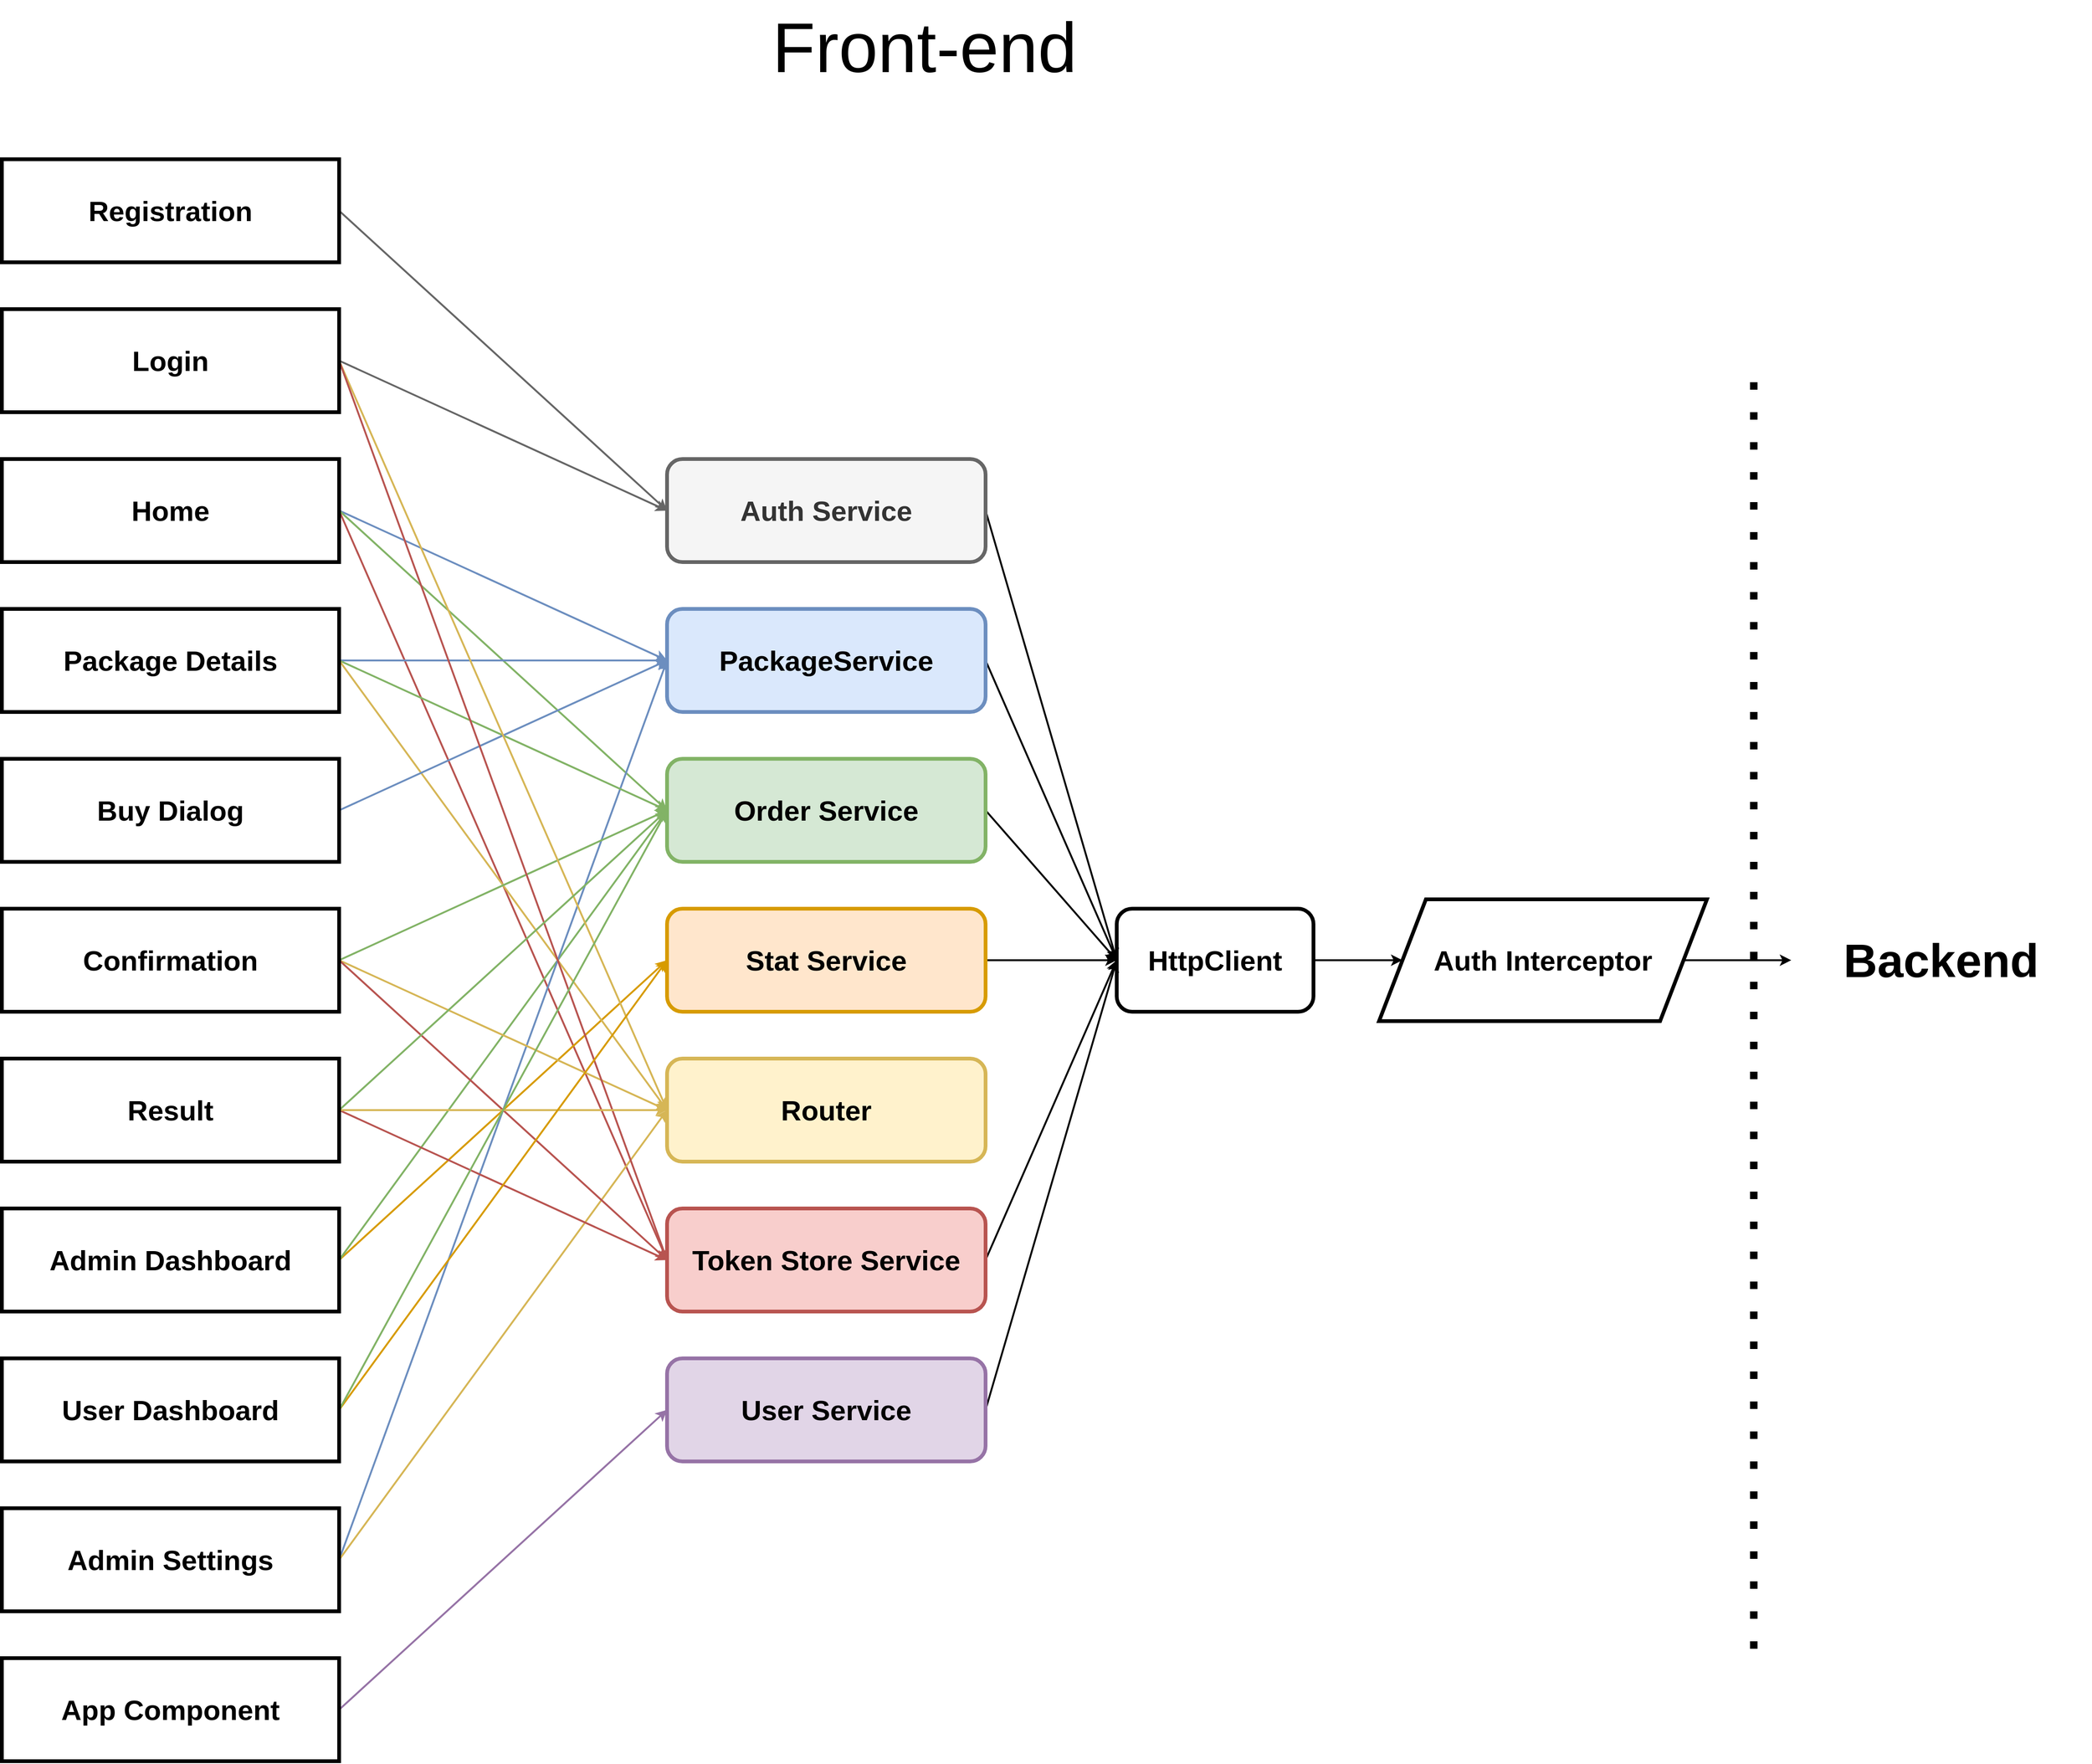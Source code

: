<mxfile version="16.5.1" type="device"><diagram name="Page-1" id="5f0bae14-7c28-e335-631c-24af17079c00"><mxGraphModel dx="-82" dy="190" grid="1" gridSize="10" guides="1" tooltips="1" connect="1" arrows="1" fold="1" page="1" pageScale="1" pageWidth="100" pageHeight="100" background="none" math="0" shadow="0"><root><mxCell id="0"/><mxCell id="1" parent="0"/><mxCell id="dNjS9jND7ynpp3Rg8CLn-3" value="&lt;font style=&quot;font-size: 75px&quot;&gt;Front-end&lt;/font&gt;" style="text;html=1;strokeColor=none;fillColor=none;align=center;verticalAlign=middle;whiteSpace=wrap;rounded=0;strokeWidth=4;" parent="1" vertex="1"><mxGeometry x="1870" y="520" width="550" height="100" as="geometry"/></mxCell><mxCell id="dNjS9jND7ynpp3Rg8CLn-59" style="rounded=0;orthogonalLoop=1;jettySize=auto;html=1;exitX=1;exitY=0.5;exitDx=0;exitDy=0;entryX=0;entryY=0.5;entryDx=0;entryDy=0;fontSize=50;strokeWidth=2;fillColor=#dae8fc;strokeColor=#6c8ebf;fontStyle=1" parent="1" source="dNjS9jND7ynpp3Rg8CLn-10" target="dNjS9jND7ynpp3Rg8CLn-28" edge="1"><mxGeometry relative="1" as="geometry"/></mxCell><mxCell id="dNjS9jND7ynpp3Rg8CLn-73" style="rounded=0;orthogonalLoop=1;jettySize=auto;html=1;exitX=1;exitY=0.5;exitDx=0;exitDy=0;entryX=0;entryY=0.5;entryDx=0;entryDy=0;fontSize=50;strokeWidth=2;fillColor=#f8cecc;strokeColor=#b85450;fontStyle=1" parent="1" source="dNjS9jND7ynpp3Rg8CLn-10" target="dNjS9jND7ynpp3Rg8CLn-31" edge="1"><mxGeometry relative="1" as="geometry"/></mxCell><mxCell id="dNjS9jND7ynpp3Rg8CLn-84" style="rounded=0;orthogonalLoop=1;jettySize=auto;html=1;exitX=1;exitY=0.5;exitDx=0;exitDy=0;entryX=0;entryY=0.5;entryDx=0;entryDy=0;fontSize=50;strokeWidth=2;fillColor=#d5e8d4;strokeColor=#82b366;fontStyle=1" parent="1" source="dNjS9jND7ynpp3Rg8CLn-10" target="dNjS9jND7ynpp3Rg8CLn-29" edge="1"><mxGeometry relative="1" as="geometry"/></mxCell><mxCell id="dNjS9jND7ynpp3Rg8CLn-10" value="Home" style="rounded=0;whiteSpace=wrap;html=1;fontSize=30;fillColor=none;fontStyle=1;strokeWidth=4;" parent="1" vertex="1"><mxGeometry x="1160" y="1010" width="360" height="110" as="geometry"/></mxCell><mxCell id="dNjS9jND7ynpp3Rg8CLn-78" style="rounded=0;orthogonalLoop=1;jettySize=auto;html=1;exitX=1;exitY=0.5;exitDx=0;exitDy=0;entryX=0;entryY=0.5;entryDx=0;entryDy=0;fontSize=50;strokeWidth=2;fillColor=#ffe6cc;strokeColor=#d79b00;fontStyle=1" parent="1" source="dNjS9jND7ynpp3Rg8CLn-11" target="dNjS9jND7ynpp3Rg8CLn-30" edge="1"><mxGeometry relative="1" as="geometry"/></mxCell><mxCell id="dNjS9jND7ynpp3Rg8CLn-79" style="rounded=0;orthogonalLoop=1;jettySize=auto;html=1;exitX=1;exitY=0.5;exitDx=0;exitDy=0;entryX=0;entryY=0.5;entryDx=0;entryDy=0;fontSize=50;strokeWidth=2;fillColor=#d5e8d4;strokeColor=#82b366;fontStyle=1" parent="1" source="dNjS9jND7ynpp3Rg8CLn-11" target="dNjS9jND7ynpp3Rg8CLn-29" edge="1"><mxGeometry relative="1" as="geometry"/></mxCell><mxCell id="dNjS9jND7ynpp3Rg8CLn-11" value="Admin Dashboard" style="rounded=0;whiteSpace=wrap;html=1;fontSize=30;fillColor=none;fontStyle=1;strokeWidth=4;" parent="1" vertex="1"><mxGeometry x="1160" y="1810" width="360" height="110" as="geometry"/></mxCell><mxCell id="dNjS9jND7ynpp3Rg8CLn-57" style="rounded=0;orthogonalLoop=1;jettySize=auto;html=1;exitX=1;exitY=0.5;exitDx=0;exitDy=0;entryX=0;entryY=0.5;entryDx=0;entryDy=0;fontSize=50;strokeWidth=2;fillColor=#dae8fc;strokeColor=#6c8ebf;fontStyle=1" parent="1" source="dNjS9jND7ynpp3Rg8CLn-12" target="dNjS9jND7ynpp3Rg8CLn-28" edge="1"><mxGeometry relative="1" as="geometry"/></mxCell><mxCell id="dNjS9jND7ynpp3Rg8CLn-77" style="rounded=0;orthogonalLoop=1;jettySize=auto;html=1;exitX=1;exitY=0.5;exitDx=0;exitDy=0;entryX=0;entryY=0.5;entryDx=0;entryDy=0;fontSize=50;strokeWidth=2;fillColor=#fff2cc;strokeColor=#d6b656;fontStyle=1" parent="1" source="dNjS9jND7ynpp3Rg8CLn-12" target="dNjS9jND7ynpp3Rg8CLn-63" edge="1"><mxGeometry relative="1" as="geometry"/></mxCell><mxCell id="dNjS9jND7ynpp3Rg8CLn-12" value="Admin Settings" style="rounded=0;whiteSpace=wrap;html=1;fontSize=30;fillColor=none;fontStyle=1;strokeWidth=4;" parent="1" vertex="1"><mxGeometry x="1160" y="2130" width="360" height="110" as="geometry"/></mxCell><mxCell id="dNjS9jND7ynpp3Rg8CLn-58" style="rounded=0;orthogonalLoop=1;jettySize=auto;html=1;exitX=1;exitY=0.5;exitDx=0;exitDy=0;entryX=0;entryY=0.5;entryDx=0;entryDy=0;fontSize=50;strokeWidth=2;fillColor=#dae8fc;strokeColor=#6c8ebf;fontStyle=1" parent="1" source="dNjS9jND7ynpp3Rg8CLn-13" target="dNjS9jND7ynpp3Rg8CLn-28" edge="1"><mxGeometry relative="1" as="geometry"/></mxCell><mxCell id="dNjS9jND7ynpp3Rg8CLn-66" style="rounded=0;orthogonalLoop=1;jettySize=auto;html=1;exitX=1;exitY=0.5;exitDx=0;exitDy=0;entryX=0;entryY=0.5;entryDx=0;entryDy=0;fontSize=50;strokeWidth=2;fillColor=#d5e8d4;strokeColor=#82b366;fontStyle=1" parent="1" source="dNjS9jND7ynpp3Rg8CLn-13" target="dNjS9jND7ynpp3Rg8CLn-29" edge="1"><mxGeometry relative="1" as="geometry"/></mxCell><mxCell id="dNjS9jND7ynpp3Rg8CLn-67" style="rounded=0;orthogonalLoop=1;jettySize=auto;html=1;exitX=1;exitY=0.5;exitDx=0;exitDy=0;entryX=0;entryY=0.5;entryDx=0;entryDy=0;fontSize=50;strokeWidth=2;fillColor=#fff2cc;strokeColor=#d6b656;fontStyle=1" parent="1" source="dNjS9jND7ynpp3Rg8CLn-13" target="dNjS9jND7ynpp3Rg8CLn-63" edge="1"><mxGeometry relative="1" as="geometry"/></mxCell><mxCell id="dNjS9jND7ynpp3Rg8CLn-13" value="Package Details" style="rounded=0;whiteSpace=wrap;html=1;fontSize=30;fillColor=none;fontStyle=1;strokeWidth=4;" parent="1" vertex="1"><mxGeometry x="1160" y="1170" width="360" height="110" as="geometry"/></mxCell><mxCell id="dNjS9jND7ynpp3Rg8CLn-74" style="rounded=0;orthogonalLoop=1;jettySize=auto;html=1;exitX=1;exitY=0.5;exitDx=0;exitDy=0;entryX=0;entryY=0.5;entryDx=0;entryDy=0;fontSize=50;strokeWidth=2;fillColor=#fff2cc;strokeColor=#d6b656;fontStyle=1" parent="1" source="dNjS9jND7ynpp3Rg8CLn-14" target="dNjS9jND7ynpp3Rg8CLn-63" edge="1"><mxGeometry relative="1" as="geometry"/></mxCell><mxCell id="dNjS9jND7ynpp3Rg8CLn-75" style="rounded=0;orthogonalLoop=1;jettySize=auto;html=1;exitX=1;exitY=0.5;exitDx=0;exitDy=0;entryX=0;entryY=0.5;entryDx=0;entryDy=0;fontSize=50;strokeWidth=2;fillColor=#d5e8d4;strokeColor=#82b366;fontStyle=1" parent="1" source="dNjS9jND7ynpp3Rg8CLn-14" target="dNjS9jND7ynpp3Rg8CLn-29" edge="1"><mxGeometry relative="1" as="geometry"/></mxCell><mxCell id="dNjS9jND7ynpp3Rg8CLn-76" style="rounded=0;orthogonalLoop=1;jettySize=auto;html=1;exitX=1;exitY=0.5;exitDx=0;exitDy=0;entryX=0;entryY=0.5;entryDx=0;entryDy=0;fontSize=50;strokeWidth=2;fillColor=#f8cecc;strokeColor=#b85450;fontStyle=1" parent="1" source="dNjS9jND7ynpp3Rg8CLn-14" target="dNjS9jND7ynpp3Rg8CLn-31" edge="1"><mxGeometry relative="1" as="geometry"/></mxCell><mxCell id="dNjS9jND7ynpp3Rg8CLn-14" value="Confirmation" style="rounded=0;whiteSpace=wrap;html=1;fontSize=30;fillColor=none;fontStyle=1;strokeWidth=4;" parent="1" vertex="1"><mxGeometry x="1160" y="1490" width="360" height="110" as="geometry"/></mxCell><mxCell id="dNjS9jND7ynpp3Rg8CLn-60" style="rounded=0;orthogonalLoop=1;jettySize=auto;html=1;exitX=1;exitY=0.5;exitDx=0;exitDy=0;entryX=0;entryY=0.5;entryDx=0;entryDy=0;fontSize=50;strokeWidth=2;fillColor=#dae8fc;strokeColor=#6c8ebf;fontStyle=1" parent="1" source="dNjS9jND7ynpp3Rg8CLn-15" target="dNjS9jND7ynpp3Rg8CLn-28" edge="1"><mxGeometry relative="1" as="geometry"/></mxCell><mxCell id="dNjS9jND7ynpp3Rg8CLn-15" value="Buy Dialog" style="rounded=0;whiteSpace=wrap;html=1;fontSize=30;fillColor=none;fontStyle=1;strokeWidth=4;" parent="1" vertex="1"><mxGeometry x="1160" y="1330" width="360" height="110" as="geometry"/></mxCell><mxCell id="dNjS9jND7ynpp3Rg8CLn-50" style="rounded=0;orthogonalLoop=1;jettySize=auto;html=1;exitX=1;exitY=0.5;exitDx=0;exitDy=0;entryX=0;entryY=0.5;entryDx=0;entryDy=0;fontSize=50;strokeWidth=2;fillColor=#f5f5f5;strokeColor=#666666;fontStyle=1" parent="1" source="dNjS9jND7ynpp3Rg8CLn-16" target="dNjS9jND7ynpp3Rg8CLn-26" edge="1"><mxGeometry relative="1" as="geometry"/></mxCell><mxCell id="dNjS9jND7ynpp3Rg8CLn-69" style="rounded=0;orthogonalLoop=1;jettySize=auto;html=1;exitX=1;exitY=0.5;exitDx=0;exitDy=0;entryX=0;entryY=0.5;entryDx=0;entryDy=0;fontSize=50;strokeWidth=2;fillColor=#fff2cc;strokeColor=#d6b656;fontStyle=1" parent="1" source="dNjS9jND7ynpp3Rg8CLn-16" target="dNjS9jND7ynpp3Rg8CLn-63" edge="1"><mxGeometry relative="1" as="geometry"/></mxCell><mxCell id="dNjS9jND7ynpp3Rg8CLn-70" style="rounded=0;orthogonalLoop=1;jettySize=auto;html=1;exitX=1;exitY=0.5;exitDx=0;exitDy=0;entryX=0;entryY=0.5;entryDx=0;entryDy=0;fontSize=50;strokeWidth=2;fillColor=#f8cecc;strokeColor=#b85450;fontStyle=1" parent="1" source="dNjS9jND7ynpp3Rg8CLn-16" target="dNjS9jND7ynpp3Rg8CLn-31" edge="1"><mxGeometry relative="1" as="geometry"/></mxCell><mxCell id="dNjS9jND7ynpp3Rg8CLn-16" value="Login" style="rounded=0;whiteSpace=wrap;html=1;fontSize=30;fillColor=none;fontStyle=1;strokeWidth=4;" parent="1" vertex="1"><mxGeometry x="1160" y="850" width="360" height="110" as="geometry"/></mxCell><mxCell id="dNjS9jND7ynpp3Rg8CLn-52" style="rounded=0;orthogonalLoop=1;jettySize=auto;html=1;exitX=1;exitY=0.5;exitDx=0;exitDy=0;entryX=0;entryY=0.5;entryDx=0;entryDy=0;fontSize=50;strokeWidth=2;fillColor=#f5f5f5;strokeColor=#666666;fontStyle=1" parent="1" source="dNjS9jND7ynpp3Rg8CLn-17" target="dNjS9jND7ynpp3Rg8CLn-26" edge="1"><mxGeometry relative="1" as="geometry"/></mxCell><mxCell id="dNjS9jND7ynpp3Rg8CLn-17" value="&lt;span&gt;Registration&lt;/span&gt;" style="rounded=0;whiteSpace=wrap;html=1;fontSize=30;fillColor=none;fontStyle=1;strokeWidth=4;" parent="1" vertex="1"><mxGeometry x="1160" y="690" width="360" height="110" as="geometry"/></mxCell><mxCell id="dNjS9jND7ynpp3Rg8CLn-61" style="rounded=0;orthogonalLoop=1;jettySize=auto;html=1;exitX=1;exitY=0.5;exitDx=0;exitDy=0;entryX=0;entryY=0.5;entryDx=0;entryDy=0;fontSize=50;strokeWidth=2;fillColor=#f8cecc;strokeColor=#b85450;fontStyle=1" parent="1" source="dNjS9jND7ynpp3Rg8CLn-18" target="dNjS9jND7ynpp3Rg8CLn-31" edge="1"><mxGeometry relative="1" as="geometry"/></mxCell><mxCell id="dNjS9jND7ynpp3Rg8CLn-64" style="rounded=0;orthogonalLoop=1;jettySize=auto;html=1;exitX=1;exitY=0.5;exitDx=0;exitDy=0;entryX=0;entryY=0.5;entryDx=0;entryDy=0;fontSize=50;strokeWidth=2;fillColor=#fff2cc;strokeColor=#d6b656;fontStyle=1" parent="1" source="dNjS9jND7ynpp3Rg8CLn-18" target="dNjS9jND7ynpp3Rg8CLn-63" edge="1"><mxGeometry relative="1" as="geometry"/></mxCell><mxCell id="dNjS9jND7ynpp3Rg8CLn-65" style="rounded=0;orthogonalLoop=1;jettySize=auto;html=1;exitX=1;exitY=0.5;exitDx=0;exitDy=0;entryX=0;entryY=0.5;entryDx=0;entryDy=0;fontSize=50;strokeWidth=2;fillColor=#d5e8d4;strokeColor=#82b366;fontStyle=1" parent="1" source="dNjS9jND7ynpp3Rg8CLn-18" target="dNjS9jND7ynpp3Rg8CLn-29" edge="1"><mxGeometry relative="1" as="geometry"/></mxCell><mxCell id="dNjS9jND7ynpp3Rg8CLn-18" value="Result" style="rounded=0;whiteSpace=wrap;html=1;fontSize=30;fillColor=none;fontStyle=1;strokeWidth=4;" parent="1" vertex="1"><mxGeometry x="1160" y="1650" width="360" height="110" as="geometry"/></mxCell><mxCell id="dNjS9jND7ynpp3Rg8CLn-82" style="rounded=0;orthogonalLoop=1;jettySize=auto;html=1;exitX=1;exitY=0.5;exitDx=0;exitDy=0;entryX=0;entryY=0.5;entryDx=0;entryDy=0;fontSize=50;strokeWidth=2;fillColor=#ffe6cc;strokeColor=#d79b00;fontStyle=1" parent="1" source="dNjS9jND7ynpp3Rg8CLn-20" target="dNjS9jND7ynpp3Rg8CLn-30" edge="1"><mxGeometry relative="1" as="geometry"/></mxCell><mxCell id="dNjS9jND7ynpp3Rg8CLn-83" style="rounded=0;orthogonalLoop=1;jettySize=auto;html=1;exitX=1;exitY=0.5;exitDx=0;exitDy=0;entryX=0;entryY=0.5;entryDx=0;entryDy=0;fontSize=50;strokeWidth=2;fillColor=#d5e8d4;strokeColor=#82b366;fontStyle=1" parent="1" source="dNjS9jND7ynpp3Rg8CLn-20" target="dNjS9jND7ynpp3Rg8CLn-29" edge="1"><mxGeometry relative="1" as="geometry"/></mxCell><mxCell id="dNjS9jND7ynpp3Rg8CLn-20" value="User Dashboard" style="rounded=0;whiteSpace=wrap;html=1;fontSize=30;fillColor=none;fontStyle=1;strokeWidth=4;" parent="1" vertex="1"><mxGeometry x="1160" y="1970" width="360" height="110" as="geometry"/></mxCell><mxCell id="dNjS9jND7ynpp3Rg8CLn-91" style="rounded=0;orthogonalLoop=1;jettySize=auto;html=1;exitX=1;exitY=0.5;exitDx=0;exitDy=0;entryX=0;entryY=0.5;entryDx=0;entryDy=0;fontSize=50;strokeWidth=2;fontStyle=1" parent="1" source="dNjS9jND7ynpp3Rg8CLn-26" target="dNjS9jND7ynpp3Rg8CLn-34" edge="1"><mxGeometry relative="1" as="geometry"/></mxCell><mxCell id="dNjS9jND7ynpp3Rg8CLn-26" value="Auth Service" style="rounded=1;whiteSpace=wrap;html=1;fontSize=30;fillColor=#f5f5f5;strokeColor=#666666;fontColor=#333333;fontStyle=1;strokeWidth=4;" parent="1" vertex="1"><mxGeometry x="1870" y="1010" width="340" height="110" as="geometry"/></mxCell><mxCell id="dNjS9jND7ynpp3Rg8CLn-92" style="edgeStyle=none;rounded=0;orthogonalLoop=1;jettySize=auto;html=1;exitX=1;exitY=0.5;exitDx=0;exitDy=0;entryX=0;entryY=0.5;entryDx=0;entryDy=0;fontSize=50;strokeWidth=2;fontStyle=1" parent="1" source="dNjS9jND7ynpp3Rg8CLn-28" target="dNjS9jND7ynpp3Rg8CLn-34" edge="1"><mxGeometry relative="1" as="geometry"/></mxCell><mxCell id="dNjS9jND7ynpp3Rg8CLn-28" value="PackageService" style="rounded=1;whiteSpace=wrap;html=1;fontSize=30;fillColor=#dae8fc;strokeColor=#6c8ebf;fontStyle=1;strokeWidth=4;" parent="1" vertex="1"><mxGeometry x="1870" y="1170" width="340" height="110" as="geometry"/></mxCell><mxCell id="dNjS9jND7ynpp3Rg8CLn-93" style="edgeStyle=none;rounded=0;orthogonalLoop=1;jettySize=auto;html=1;exitX=1;exitY=0.5;exitDx=0;exitDy=0;entryX=0;entryY=0.5;entryDx=0;entryDy=0;fontSize=50;strokeWidth=2;fontStyle=1" parent="1" source="dNjS9jND7ynpp3Rg8CLn-29" target="dNjS9jND7ynpp3Rg8CLn-34" edge="1"><mxGeometry relative="1" as="geometry"/></mxCell><mxCell id="dNjS9jND7ynpp3Rg8CLn-29" value="Order Service" style="rounded=1;whiteSpace=wrap;html=1;fontSize=30;fillColor=#d5e8d4;strokeColor=#82b366;fontStyle=1;strokeWidth=4;" parent="1" vertex="1"><mxGeometry x="1870" y="1330" width="340" height="110" as="geometry"/></mxCell><mxCell id="dNjS9jND7ynpp3Rg8CLn-94" style="edgeStyle=none;rounded=0;orthogonalLoop=1;jettySize=auto;html=1;exitX=1;exitY=0.5;exitDx=0;exitDy=0;entryX=0;entryY=0.5;entryDx=0;entryDy=0;fontSize=50;strokeWidth=2;fontStyle=1" parent="1" source="dNjS9jND7ynpp3Rg8CLn-30" target="dNjS9jND7ynpp3Rg8CLn-34" edge="1"><mxGeometry relative="1" as="geometry"/></mxCell><mxCell id="dNjS9jND7ynpp3Rg8CLn-30" value="Stat Service" style="rounded=1;whiteSpace=wrap;html=1;fontSize=30;fillColor=#ffe6cc;strokeColor=#d79b00;fontStyle=1;strokeWidth=4;" parent="1" vertex="1"><mxGeometry x="1870" y="1490" width="340" height="110" as="geometry"/></mxCell><mxCell id="dNjS9jND7ynpp3Rg8CLn-95" style="edgeStyle=none;rounded=0;orthogonalLoop=1;jettySize=auto;html=1;exitX=1;exitY=0.5;exitDx=0;exitDy=0;entryX=0;entryY=0.5;entryDx=0;entryDy=0;fontSize=50;strokeWidth=2;fontStyle=1" parent="1" source="dNjS9jND7ynpp3Rg8CLn-31" target="dNjS9jND7ynpp3Rg8CLn-34" edge="1"><mxGeometry relative="1" as="geometry"/></mxCell><mxCell id="dNjS9jND7ynpp3Rg8CLn-31" value="Token Store Service" style="rounded=1;whiteSpace=wrap;html=1;fontSize=30;fillColor=#f8cecc;strokeColor=#b85450;fontStyle=1;strokeWidth=4;" parent="1" vertex="1"><mxGeometry x="1870" y="1810" width="340" height="110" as="geometry"/></mxCell><mxCell id="dNjS9jND7ynpp3Rg8CLn-96" style="edgeStyle=none;rounded=0;orthogonalLoop=1;jettySize=auto;html=1;exitX=1;exitY=0.5;exitDx=0;exitDy=0;entryX=0;entryY=0.5;entryDx=0;entryDy=0;fontSize=50;strokeWidth=2;fontStyle=1" parent="1" source="dNjS9jND7ynpp3Rg8CLn-32" target="dNjS9jND7ynpp3Rg8CLn-34" edge="1"><mxGeometry relative="1" as="geometry"/></mxCell><mxCell id="dNjS9jND7ynpp3Rg8CLn-32" value="User Service" style="rounded=1;whiteSpace=wrap;html=1;fontSize=30;fillColor=#e1d5e7;strokeColor=#9673a6;fontStyle=1;strokeWidth=4;" parent="1" vertex="1"><mxGeometry x="1870" y="1970" width="340" height="110" as="geometry"/></mxCell><mxCell id="dNjS9jND7ynpp3Rg8CLn-47" style="edgeStyle=orthogonalEdgeStyle;rounded=0;orthogonalLoop=1;jettySize=auto;html=1;exitX=1;exitY=0.5;exitDx=0;exitDy=0;entryX=0;entryY=0.5;entryDx=0;entryDy=0;fontSize=30;strokeWidth=2;fontStyle=1" parent="1" source="dNjS9jND7ynpp3Rg8CLn-34" target="dNjS9jND7ynpp3Rg8CLn-35" edge="1"><mxGeometry relative="1" as="geometry"/></mxCell><mxCell id="dNjS9jND7ynpp3Rg8CLn-34" value="HttpClient" style="rounded=1;whiteSpace=wrap;html=1;fontSize=30;fillColor=none;fontStyle=1;strokeWidth=4;" parent="1" vertex="1"><mxGeometry x="2350" y="1490" width="210" height="110" as="geometry"/></mxCell><mxCell id="dNjS9jND7ynpp3Rg8CLn-85" style="rounded=0;orthogonalLoop=1;jettySize=auto;html=1;exitX=1;exitY=0.5;exitDx=0;exitDy=0;entryX=1;entryY=0.5;entryDx=0;entryDy=0;fontSize=50;strokeWidth=2;fontStyle=1" parent="1" source="dNjS9jND7ynpp3Rg8CLn-35" target="dNjS9jND7ynpp3Rg8CLn-49" edge="1"><mxGeometry relative="1" as="geometry"/></mxCell><mxCell id="dNjS9jND7ynpp3Rg8CLn-35" value="&lt;font style=&quot;font-size: 30px&quot;&gt;Auth Interceptor&lt;/font&gt;" style="shape=parallelogram;perimeter=parallelogramPerimeter;whiteSpace=wrap;html=1;fixedSize=1;fontSize=30;fillColor=none;size=50;fontStyle=1;strokeWidth=4;" parent="1" vertex="1"><mxGeometry x="2630" y="1480" width="350" height="130" as="geometry"/></mxCell><mxCell id="dNjS9jND7ynpp3Rg8CLn-45" value="" style="endArrow=none;dashed=1;html=1;dashPattern=1 3;strokeWidth=8;rounded=0;fontSize=30;fontStyle=1" parent="1" edge="1"><mxGeometry width="50" height="50" relative="1" as="geometry"><mxPoint x="3030" y="2280" as="sourcePoint"/><mxPoint x="3030" y="920" as="targetPoint"/></mxGeometry></mxCell><mxCell id="dNjS9jND7ynpp3Rg8CLn-49" value="&lt;font style=&quot;font-size: 50px&quot;&gt;Backend&lt;/font&gt;" style="text;html=1;strokeColor=none;fillColor=none;align=center;verticalAlign=middle;whiteSpace=wrap;rounded=0;fontSize=30;imageAspect=1;portConstraintRotation=1;rotation=0;horizontal=1;direction=west;flipV=1;flipH=1;fontStyle=1;strokeWidth=4;" parent="1" vertex="1"><mxGeometry x="3070" y="1495" width="320" height="100" as="geometry"/></mxCell><mxCell id="dNjS9jND7ynpp3Rg8CLn-63" value="Router" style="rounded=1;whiteSpace=wrap;html=1;fontSize=30;fillColor=#fff2cc;strokeColor=#d6b656;fontStyle=1;strokeWidth=4;" parent="1" vertex="1"><mxGeometry x="1870" y="1650" width="340" height="110" as="geometry"/></mxCell><mxCell id="dNjS9jND7ynpp3Rg8CLn-81" style="rounded=0;orthogonalLoop=1;jettySize=auto;html=1;exitX=1;exitY=0.5;exitDx=0;exitDy=0;entryX=0;entryY=0.5;entryDx=0;entryDy=0;fontSize=50;strokeWidth=2;fillColor=#e1d5e7;strokeColor=#9673a6;fontStyle=1" parent="1" source="dNjS9jND7ynpp3Rg8CLn-80" target="dNjS9jND7ynpp3Rg8CLn-32" edge="1"><mxGeometry relative="1" as="geometry"/></mxCell><mxCell id="dNjS9jND7ynpp3Rg8CLn-80" value="App Component" style="rounded=0;whiteSpace=wrap;html=1;fontSize=30;fillColor=none;fontStyle=1;strokeWidth=4;" parent="1" vertex="1"><mxGeometry x="1160" y="2290" width="360" height="110" as="geometry"/></mxCell></root></mxGraphModel></diagram></mxfile>